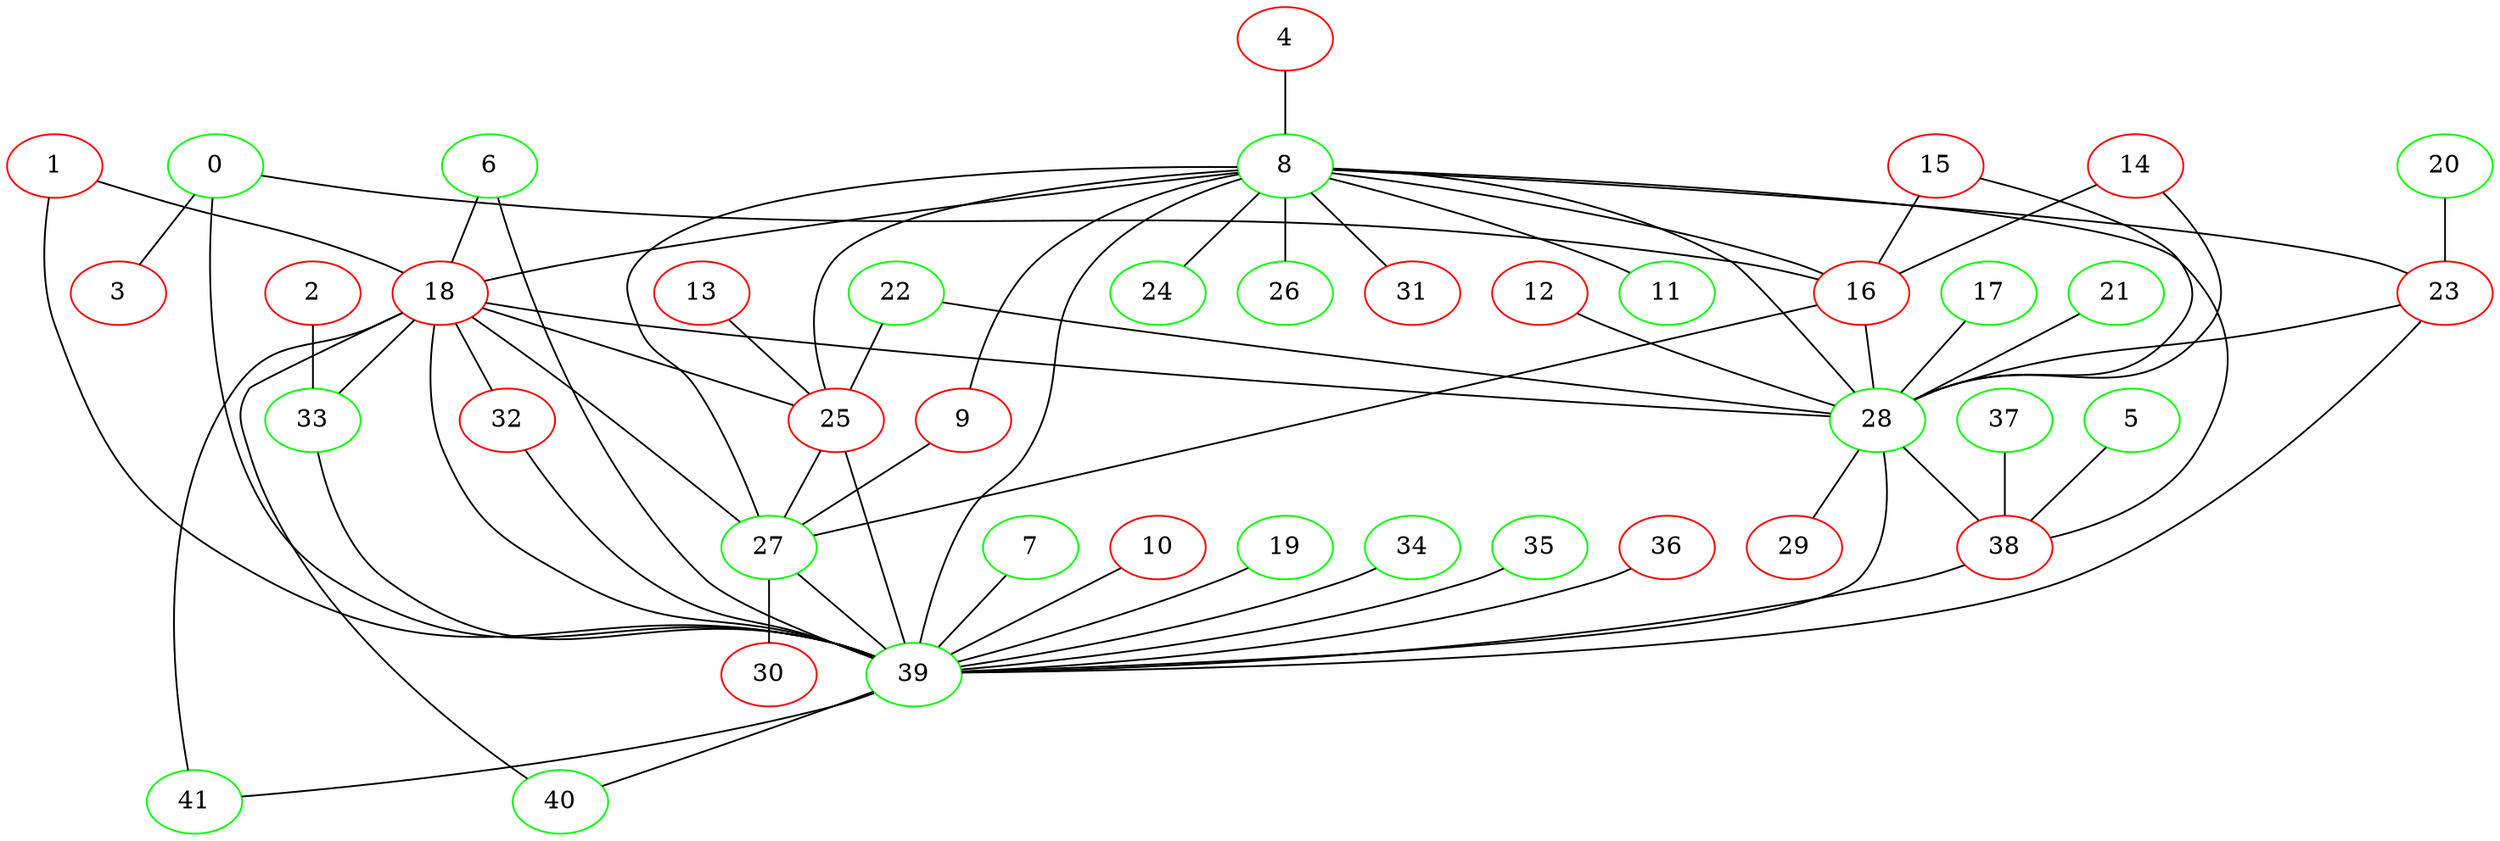 strict graph X {
	graph [name=X];
	0	 [color=green];
	3	 [color=red];
	0 -- 3;
	16	 [color=red];
	0 -- 16;
	39	 [color=green];
	0 -- 39;
	1	 [color=red];
	18	 [color=red];
	1 -- 18;
	1 -- 39;
	2	 [color=red];
	33	 [color=green];
	2 -- 33;
	4	 [color=red];
	8	 [color=green];
	4 -- 8;
	5	 [color=green];
	38	 [color=red];
	5 -- 38;
	6	 [color=green];
	6 -- 18;
	6 -- 39;
	7	 [color=green];
	7 -- 39;
	9	 [color=red];
	8 -- 9;
	11	 [color=green];
	8 -- 11;
	8 -- 16;
	8 -- 18;
	23	 [color=red];
	8 -- 23;
	24	 [color=green];
	8 -- 24;
	25	 [color=red];
	8 -- 25;
	26	 [color=green];
	8 -- 26;
	27	 [color=green];
	8 -- 27;
	28	 [color=green];
	8 -- 28;
	31	 [color=red];
	8 -- 31;
	8 -- 38;
	8 -- 39;
	9 -- 27;
	10	 [color=red];
	10 -- 39;
	12	 [color=red];
	12 -- 28;
	13	 [color=red];
	13 -- 25;
	14	 [color=red];
	14 -- 16;
	14 -- 28;
	15	 [color=red];
	15 -- 16;
	15 -- 28;
	16 -- 27;
	16 -- 28;
	17	 [color=green];
	17 -- 28;
	18 -- 25;
	18 -- 27;
	18 -- 28;
	32	 [color=red];
	18 -- 32;
	18 -- 33;
	18 -- 39;
	40	 [color=green];
	18 -- 40;
	41	 [color=green];
	18 -- 41;
	19	 [color=green];
	19 -- 39;
	20	 [color=green];
	20 -- 23;
	21	 [color=green];
	21 -- 28;
	22	 [color=green];
	22 -- 25;
	22 -- 28;
	23 -- 28;
	23 -- 39;
	25 -- 27;
	25 -- 39;
	30	 [color=red];
	27 -- 30;
	27 -- 39;
	29	 [color=red];
	28 -- 29;
	28 -- 38;
	28 -- 39;
	32 -- 39;
	33 -- 39;
	34	 [color=green];
	34 -- 39;
	35	 [color=green];
	35 -- 39;
	36	 [color=red];
	36 -- 39;
	37	 [color=green];
	37 -- 38;
	38 -- 39;
	39 -- 40;
	39 -- 41;
}
